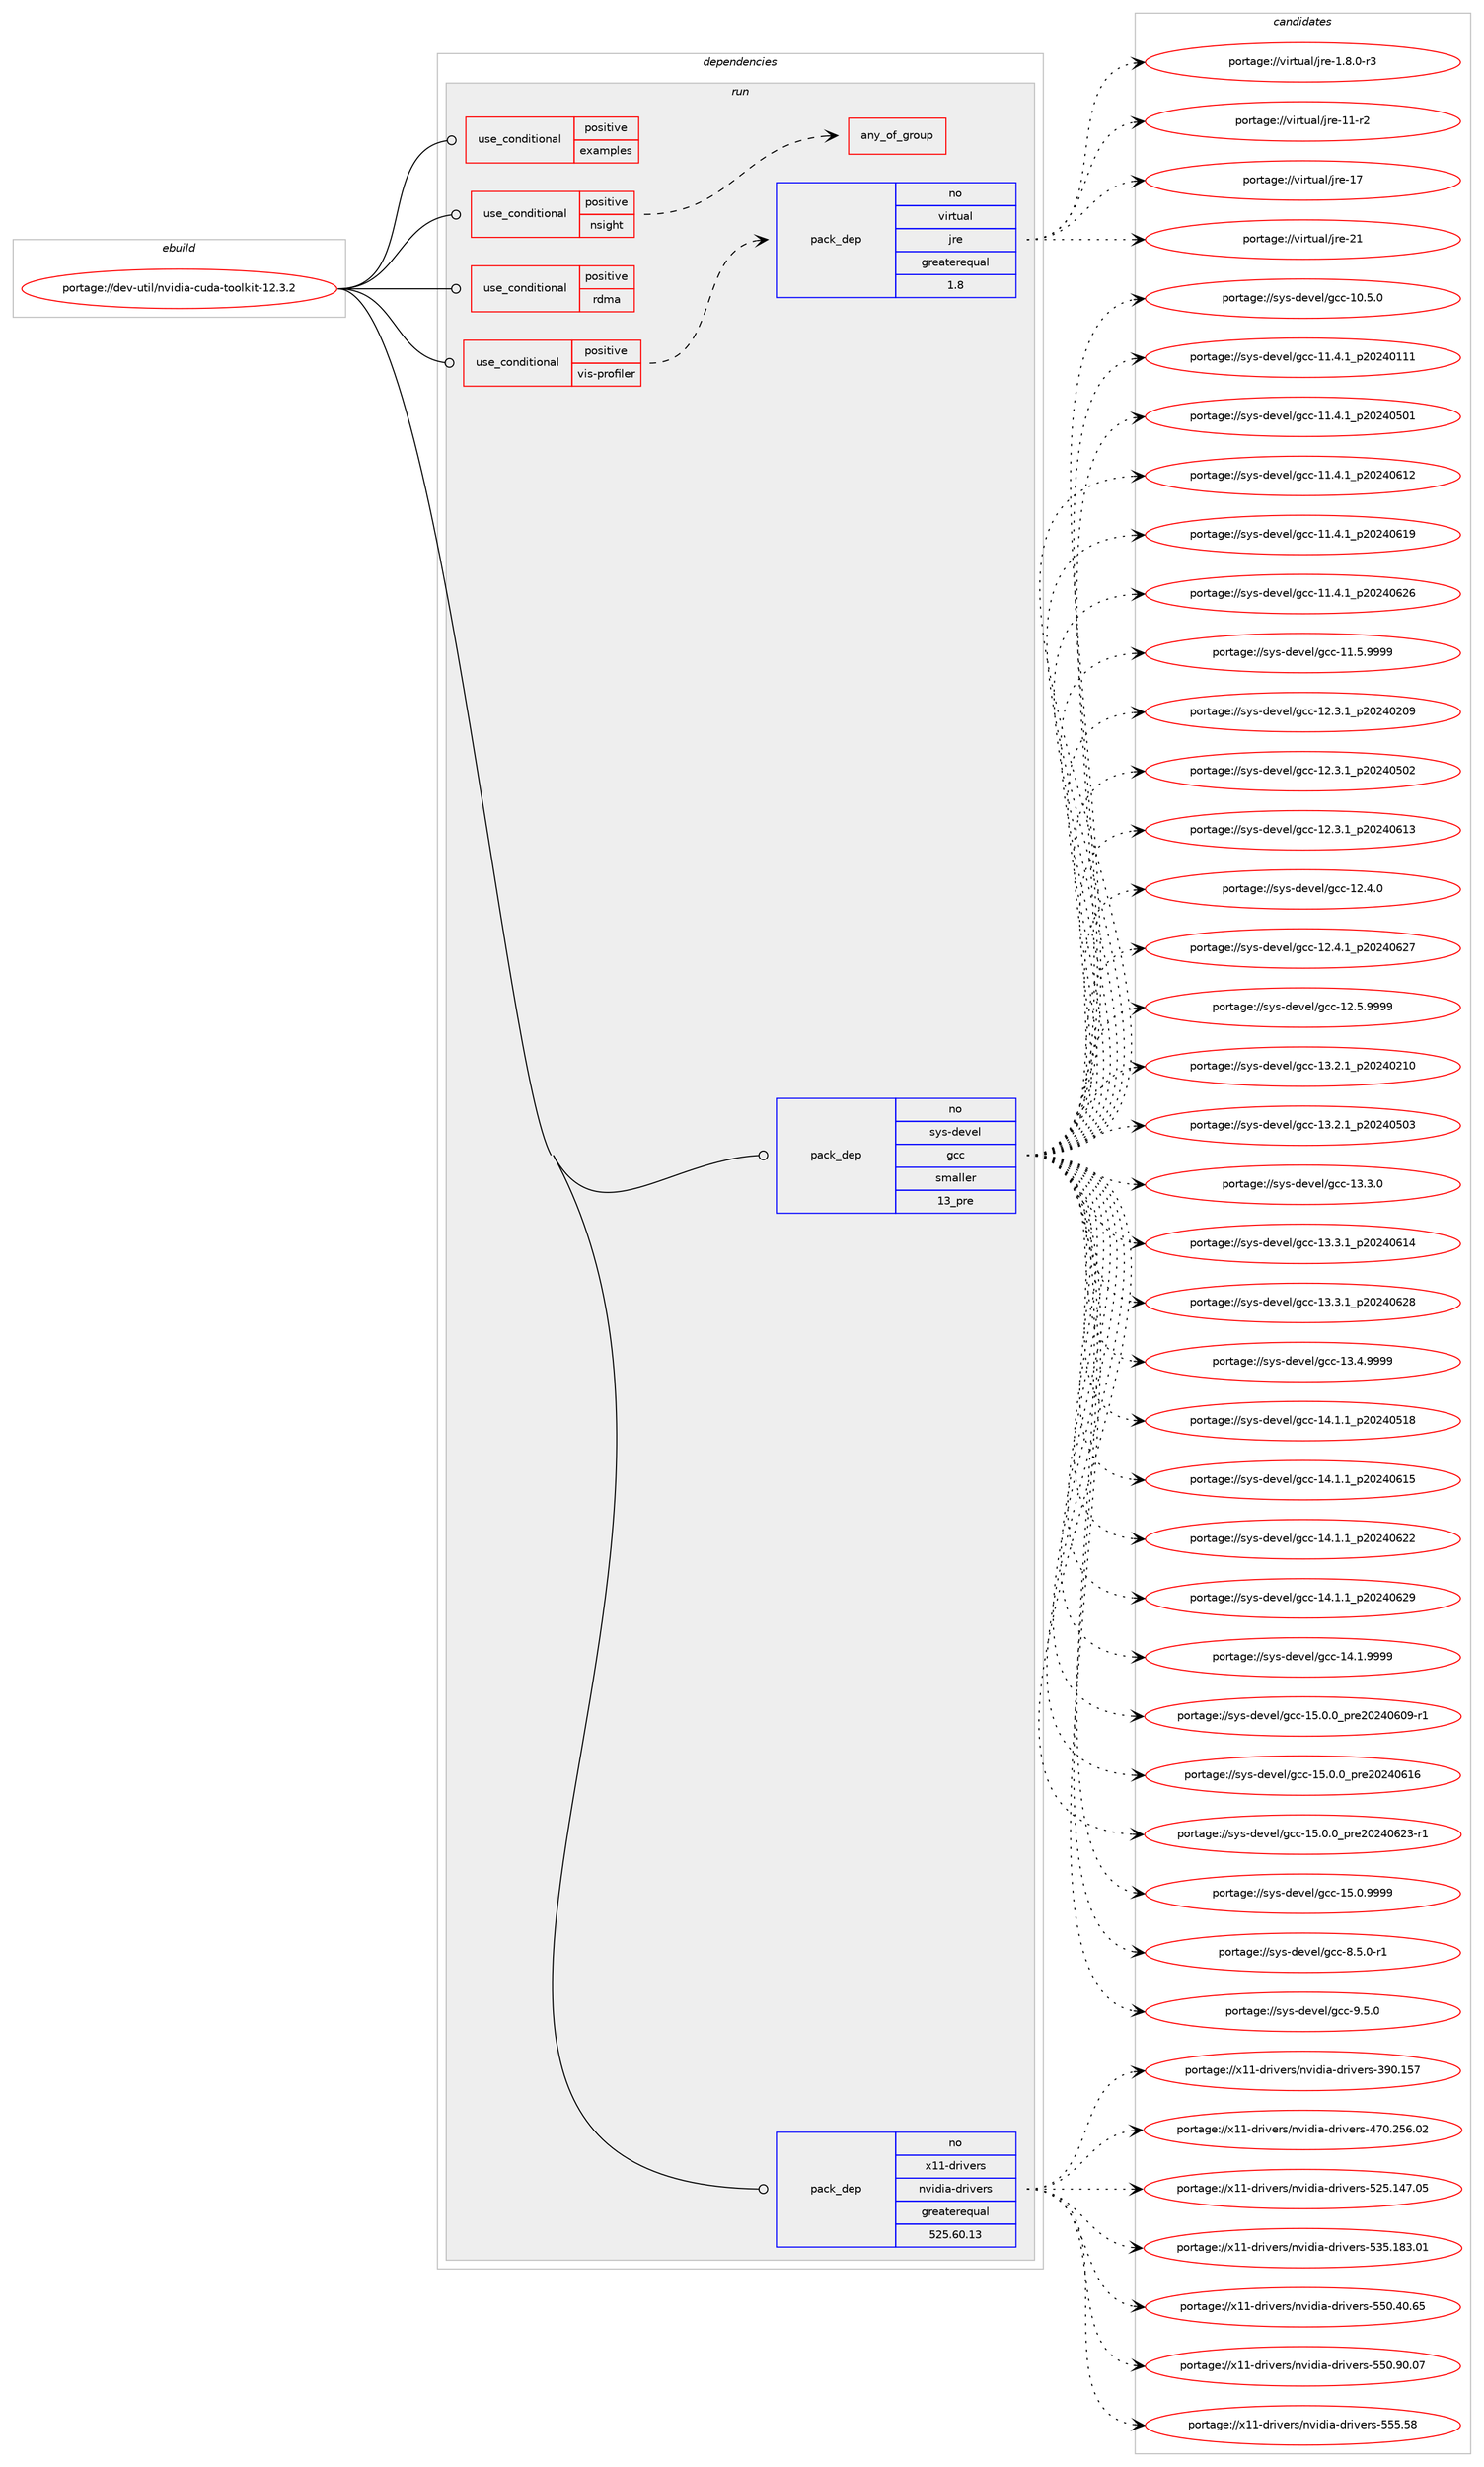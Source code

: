 digraph prolog {

# *************
# Graph options
# *************

newrank=true;
concentrate=true;
compound=true;
graph [rankdir=LR,fontname=Helvetica,fontsize=10,ranksep=1.5];#, ranksep=2.5, nodesep=0.2];
edge  [arrowhead=vee];
node  [fontname=Helvetica,fontsize=10];

# **********
# The ebuild
# **********

subgraph cluster_leftcol {
color=gray;
rank=same;
label=<<i>ebuild</i>>;
id [label="portage://dev-util/nvidia-cuda-toolkit-12.3.2", color=red, width=4, href="../dev-util/nvidia-cuda-toolkit-12.3.2.svg"];
}

# ****************
# The dependencies
# ****************

subgraph cluster_midcol {
color=gray;
label=<<i>dependencies</i>>;
subgraph cluster_compile {
fillcolor="#eeeeee";
style=filled;
label=<<i>compile</i>>;
}
subgraph cluster_compileandrun {
fillcolor="#eeeeee";
style=filled;
label=<<i>compile and run</i>>;
}
subgraph cluster_run {
fillcolor="#eeeeee";
style=filled;
label=<<i>run</i>>;
subgraph cond59614 {
dependency111081 [label=<<TABLE BORDER="0" CELLBORDER="1" CELLSPACING="0" CELLPADDING="4"><TR><TD ROWSPAN="3" CELLPADDING="10">use_conditional</TD></TR><TR><TD>positive</TD></TR><TR><TD>examples</TD></TR></TABLE>>, shape=none, color=red];
# *** BEGIN UNKNOWN DEPENDENCY TYPE (TODO) ***
# dependency111081 -> package_dependency(portage://dev-util/nvidia-cuda-toolkit-12.3.2,run,no,media-libs,freeglut,none,[,,],[],[])
# *** END UNKNOWN DEPENDENCY TYPE (TODO) ***

# *** BEGIN UNKNOWN DEPENDENCY TYPE (TODO) ***
# dependency111081 -> package_dependency(portage://dev-util/nvidia-cuda-toolkit-12.3.2,run,no,media-libs,glu,none,[,,],[],[])
# *** END UNKNOWN DEPENDENCY TYPE (TODO) ***

}
id:e -> dependency111081:w [weight=20,style="solid",arrowhead="odot"];
subgraph cond59615 {
dependency111082 [label=<<TABLE BORDER="0" CELLBORDER="1" CELLSPACING="0" CELLPADDING="4"><TR><TD ROWSPAN="3" CELLPADDING="10">use_conditional</TD></TR><TR><TD>positive</TD></TR><TR><TD>nsight</TD></TR></TABLE>>, shape=none, color=red];
# *** BEGIN UNKNOWN DEPENDENCY TYPE (TODO) ***
# dependency111082 -> package_dependency(portage://dev-util/nvidia-cuda-toolkit-12.3.2,run,no,dev-libs,libpfm,none,[,,],[],[])
# *** END UNKNOWN DEPENDENCY TYPE (TODO) ***

# *** BEGIN UNKNOWN DEPENDENCY TYPE (TODO) ***
# dependency111082 -> package_dependency(portage://dev-util/nvidia-cuda-toolkit-12.3.2,run,no,dev-libs,wayland,none,[,,],[],[])
# *** END UNKNOWN DEPENDENCY TYPE (TODO) ***

# *** BEGIN UNKNOWN DEPENDENCY TYPE (TODO) ***
# dependency111082 -> package_dependency(portage://dev-util/nvidia-cuda-toolkit-12.3.2,run,no,dev-qt,qtwayland,none,[,,],[slot(6)],[])
# *** END UNKNOWN DEPENDENCY TYPE (TODO) ***

subgraph any1276 {
dependency111083 [label=<<TABLE BORDER="0" CELLBORDER="1" CELLSPACING="0" CELLPADDING="4"><TR><TD CELLPADDING="10">any_of_group</TD></TR></TABLE>>, shape=none, color=red];# *** BEGIN UNKNOWN DEPENDENCY TYPE (TODO) ***
# dependency111083 -> package_dependency(portage://dev-util/nvidia-cuda-toolkit-12.3.2,run,no,dev-libs,openssl-compat,none,[,,],[slot(1.1.1)],[])
# *** END UNKNOWN DEPENDENCY TYPE (TODO) ***

# *** BEGIN UNKNOWN DEPENDENCY TYPE (TODO) ***
# dependency111083 -> package_dependency(portage://dev-util/nvidia-cuda-toolkit-12.3.2,run,no,dev-libs,openssl,none,[,,],[slot(0),subslot(1.1)],[])
# *** END UNKNOWN DEPENDENCY TYPE (TODO) ***

}
dependency111082:e -> dependency111083:w [weight=20,style="dashed",arrowhead="vee"];
# *** BEGIN UNKNOWN DEPENDENCY TYPE (TODO) ***
# dependency111082 -> package_dependency(portage://dev-util/nvidia-cuda-toolkit-12.3.2,run,no,media-libs,tiff-compat,none,[,,],[slot(4)],[])
# *** END UNKNOWN DEPENDENCY TYPE (TODO) ***

# *** BEGIN UNKNOWN DEPENDENCY TYPE (TODO) ***
# dependency111082 -> package_dependency(portage://dev-util/nvidia-cuda-toolkit-12.3.2,run,no,sys-libs,zlib,none,[,,],[],[])
# *** END UNKNOWN DEPENDENCY TYPE (TODO) ***

}
id:e -> dependency111082:w [weight=20,style="solid",arrowhead="odot"];
subgraph cond59616 {
dependency111084 [label=<<TABLE BORDER="0" CELLBORDER="1" CELLSPACING="0" CELLPADDING="4"><TR><TD ROWSPAN="3" CELLPADDING="10">use_conditional</TD></TR><TR><TD>positive</TD></TR><TR><TD>rdma</TD></TR></TABLE>>, shape=none, color=red];
# *** BEGIN UNKNOWN DEPENDENCY TYPE (TODO) ***
# dependency111084 -> package_dependency(portage://dev-util/nvidia-cuda-toolkit-12.3.2,run,no,sys-cluster,rdma-core,none,[,,],[],[])
# *** END UNKNOWN DEPENDENCY TYPE (TODO) ***

}
id:e -> dependency111084:w [weight=20,style="solid",arrowhead="odot"];
subgraph cond59617 {
dependency111085 [label=<<TABLE BORDER="0" CELLBORDER="1" CELLSPACING="0" CELLPADDING="4"><TR><TD ROWSPAN="3" CELLPADDING="10">use_conditional</TD></TR><TR><TD>positive</TD></TR><TR><TD>vis-profiler</TD></TR></TABLE>>, shape=none, color=red];
subgraph pack50049 {
dependency111086 [label=<<TABLE BORDER="0" CELLBORDER="1" CELLSPACING="0" CELLPADDING="4" WIDTH="220"><TR><TD ROWSPAN="6" CELLPADDING="30">pack_dep</TD></TR><TR><TD WIDTH="110">no</TD></TR><TR><TD>virtual</TD></TR><TR><TD>jre</TD></TR><TR><TD>greaterequal</TD></TR><TR><TD>1.8</TD></TR></TABLE>>, shape=none, color=blue];
}
dependency111085:e -> dependency111086:w [weight=20,style="dashed",arrowhead="vee"];
}
id:e -> dependency111085:w [weight=20,style="solid",arrowhead="odot"];
subgraph pack50050 {
dependency111087 [label=<<TABLE BORDER="0" CELLBORDER="1" CELLSPACING="0" CELLPADDING="4" WIDTH="220"><TR><TD ROWSPAN="6" CELLPADDING="30">pack_dep</TD></TR><TR><TD WIDTH="110">no</TD></TR><TR><TD>sys-devel</TD></TR><TR><TD>gcc</TD></TR><TR><TD>smaller</TD></TR><TR><TD>13_pre</TD></TR></TABLE>>, shape=none, color=blue];
}
id:e -> dependency111087:w [weight=20,style="solid",arrowhead="odot"];
subgraph pack50051 {
dependency111088 [label=<<TABLE BORDER="0" CELLBORDER="1" CELLSPACING="0" CELLPADDING="4" WIDTH="220"><TR><TD ROWSPAN="6" CELLPADDING="30">pack_dep</TD></TR><TR><TD WIDTH="110">no</TD></TR><TR><TD>x11-drivers</TD></TR><TR><TD>nvidia-drivers</TD></TR><TR><TD>greaterequal</TD></TR><TR><TD>525.60.13</TD></TR></TABLE>>, shape=none, color=blue];
}
id:e -> dependency111088:w [weight=20,style="solid",arrowhead="odot"];
}
}

# **************
# The candidates
# **************

subgraph cluster_choices {
rank=same;
color=gray;
label=<<i>candidates</i>>;

subgraph choice50049 {
color=black;
nodesep=1;
choice11810511411611797108471061141014549465646484511451 [label="portage://virtual/jre-1.8.0-r3", color=red, width=4,href="../virtual/jre-1.8.0-r3.svg"];
choice11810511411611797108471061141014549494511450 [label="portage://virtual/jre-11-r2", color=red, width=4,href="../virtual/jre-11-r2.svg"];
choice1181051141161179710847106114101454955 [label="portage://virtual/jre-17", color=red, width=4,href="../virtual/jre-17.svg"];
choice1181051141161179710847106114101455049 [label="portage://virtual/jre-21", color=red, width=4,href="../virtual/jre-21.svg"];
dependency111086:e -> choice11810511411611797108471061141014549465646484511451:w [style=dotted,weight="100"];
dependency111086:e -> choice11810511411611797108471061141014549494511450:w [style=dotted,weight="100"];
dependency111086:e -> choice1181051141161179710847106114101454955:w [style=dotted,weight="100"];
dependency111086:e -> choice1181051141161179710847106114101455049:w [style=dotted,weight="100"];
}
subgraph choice50050 {
color=black;
nodesep=1;
choice1151211154510010111810110847103999945494846534648 [label="portage://sys-devel/gcc-10.5.0", color=red, width=4,href="../sys-devel/gcc-10.5.0.svg"];
choice1151211154510010111810110847103999945494946524649951125048505248494949 [label="portage://sys-devel/gcc-11.4.1_p20240111", color=red, width=4,href="../sys-devel/gcc-11.4.1_p20240111.svg"];
choice1151211154510010111810110847103999945494946524649951125048505248534849 [label="portage://sys-devel/gcc-11.4.1_p20240501", color=red, width=4,href="../sys-devel/gcc-11.4.1_p20240501.svg"];
choice1151211154510010111810110847103999945494946524649951125048505248544950 [label="portage://sys-devel/gcc-11.4.1_p20240612", color=red, width=4,href="../sys-devel/gcc-11.4.1_p20240612.svg"];
choice1151211154510010111810110847103999945494946524649951125048505248544957 [label="portage://sys-devel/gcc-11.4.1_p20240619", color=red, width=4,href="../sys-devel/gcc-11.4.1_p20240619.svg"];
choice1151211154510010111810110847103999945494946524649951125048505248545054 [label="portage://sys-devel/gcc-11.4.1_p20240626", color=red, width=4,href="../sys-devel/gcc-11.4.1_p20240626.svg"];
choice1151211154510010111810110847103999945494946534657575757 [label="portage://sys-devel/gcc-11.5.9999", color=red, width=4,href="../sys-devel/gcc-11.5.9999.svg"];
choice1151211154510010111810110847103999945495046514649951125048505248504857 [label="portage://sys-devel/gcc-12.3.1_p20240209", color=red, width=4,href="../sys-devel/gcc-12.3.1_p20240209.svg"];
choice1151211154510010111810110847103999945495046514649951125048505248534850 [label="portage://sys-devel/gcc-12.3.1_p20240502", color=red, width=4,href="../sys-devel/gcc-12.3.1_p20240502.svg"];
choice1151211154510010111810110847103999945495046514649951125048505248544951 [label="portage://sys-devel/gcc-12.3.1_p20240613", color=red, width=4,href="../sys-devel/gcc-12.3.1_p20240613.svg"];
choice1151211154510010111810110847103999945495046524648 [label="portage://sys-devel/gcc-12.4.0", color=red, width=4,href="../sys-devel/gcc-12.4.0.svg"];
choice1151211154510010111810110847103999945495046524649951125048505248545055 [label="portage://sys-devel/gcc-12.4.1_p20240627", color=red, width=4,href="../sys-devel/gcc-12.4.1_p20240627.svg"];
choice1151211154510010111810110847103999945495046534657575757 [label="portage://sys-devel/gcc-12.5.9999", color=red, width=4,href="../sys-devel/gcc-12.5.9999.svg"];
choice1151211154510010111810110847103999945495146504649951125048505248504948 [label="portage://sys-devel/gcc-13.2.1_p20240210", color=red, width=4,href="../sys-devel/gcc-13.2.1_p20240210.svg"];
choice1151211154510010111810110847103999945495146504649951125048505248534851 [label="portage://sys-devel/gcc-13.2.1_p20240503", color=red, width=4,href="../sys-devel/gcc-13.2.1_p20240503.svg"];
choice1151211154510010111810110847103999945495146514648 [label="portage://sys-devel/gcc-13.3.0", color=red, width=4,href="../sys-devel/gcc-13.3.0.svg"];
choice1151211154510010111810110847103999945495146514649951125048505248544952 [label="portage://sys-devel/gcc-13.3.1_p20240614", color=red, width=4,href="../sys-devel/gcc-13.3.1_p20240614.svg"];
choice1151211154510010111810110847103999945495146514649951125048505248545056 [label="portage://sys-devel/gcc-13.3.1_p20240628", color=red, width=4,href="../sys-devel/gcc-13.3.1_p20240628.svg"];
choice1151211154510010111810110847103999945495146524657575757 [label="portage://sys-devel/gcc-13.4.9999", color=red, width=4,href="../sys-devel/gcc-13.4.9999.svg"];
choice1151211154510010111810110847103999945495246494649951125048505248534956 [label="portage://sys-devel/gcc-14.1.1_p20240518", color=red, width=4,href="../sys-devel/gcc-14.1.1_p20240518.svg"];
choice1151211154510010111810110847103999945495246494649951125048505248544953 [label="portage://sys-devel/gcc-14.1.1_p20240615", color=red, width=4,href="../sys-devel/gcc-14.1.1_p20240615.svg"];
choice1151211154510010111810110847103999945495246494649951125048505248545050 [label="portage://sys-devel/gcc-14.1.1_p20240622", color=red, width=4,href="../sys-devel/gcc-14.1.1_p20240622.svg"];
choice1151211154510010111810110847103999945495246494649951125048505248545057 [label="portage://sys-devel/gcc-14.1.1_p20240629", color=red, width=4,href="../sys-devel/gcc-14.1.1_p20240629.svg"];
choice1151211154510010111810110847103999945495246494657575757 [label="portage://sys-devel/gcc-14.1.9999", color=red, width=4,href="../sys-devel/gcc-14.1.9999.svg"];
choice11512111545100101118101108471039999454953464846489511211410150485052485448574511449 [label="portage://sys-devel/gcc-15.0.0_pre20240609-r1", color=red, width=4,href="../sys-devel/gcc-15.0.0_pre20240609-r1.svg"];
choice1151211154510010111810110847103999945495346484648951121141015048505248544954 [label="portage://sys-devel/gcc-15.0.0_pre20240616", color=red, width=4,href="../sys-devel/gcc-15.0.0_pre20240616.svg"];
choice11512111545100101118101108471039999454953464846489511211410150485052485450514511449 [label="portage://sys-devel/gcc-15.0.0_pre20240623-r1", color=red, width=4,href="../sys-devel/gcc-15.0.0_pre20240623-r1.svg"];
choice1151211154510010111810110847103999945495346484657575757 [label="portage://sys-devel/gcc-15.0.9999", color=red, width=4,href="../sys-devel/gcc-15.0.9999.svg"];
choice115121115451001011181011084710399994556465346484511449 [label="portage://sys-devel/gcc-8.5.0-r1", color=red, width=4,href="../sys-devel/gcc-8.5.0-r1.svg"];
choice11512111545100101118101108471039999455746534648 [label="portage://sys-devel/gcc-9.5.0", color=red, width=4,href="../sys-devel/gcc-9.5.0.svg"];
dependency111087:e -> choice1151211154510010111810110847103999945494846534648:w [style=dotted,weight="100"];
dependency111087:e -> choice1151211154510010111810110847103999945494946524649951125048505248494949:w [style=dotted,weight="100"];
dependency111087:e -> choice1151211154510010111810110847103999945494946524649951125048505248534849:w [style=dotted,weight="100"];
dependency111087:e -> choice1151211154510010111810110847103999945494946524649951125048505248544950:w [style=dotted,weight="100"];
dependency111087:e -> choice1151211154510010111810110847103999945494946524649951125048505248544957:w [style=dotted,weight="100"];
dependency111087:e -> choice1151211154510010111810110847103999945494946524649951125048505248545054:w [style=dotted,weight="100"];
dependency111087:e -> choice1151211154510010111810110847103999945494946534657575757:w [style=dotted,weight="100"];
dependency111087:e -> choice1151211154510010111810110847103999945495046514649951125048505248504857:w [style=dotted,weight="100"];
dependency111087:e -> choice1151211154510010111810110847103999945495046514649951125048505248534850:w [style=dotted,weight="100"];
dependency111087:e -> choice1151211154510010111810110847103999945495046514649951125048505248544951:w [style=dotted,weight="100"];
dependency111087:e -> choice1151211154510010111810110847103999945495046524648:w [style=dotted,weight="100"];
dependency111087:e -> choice1151211154510010111810110847103999945495046524649951125048505248545055:w [style=dotted,weight="100"];
dependency111087:e -> choice1151211154510010111810110847103999945495046534657575757:w [style=dotted,weight="100"];
dependency111087:e -> choice1151211154510010111810110847103999945495146504649951125048505248504948:w [style=dotted,weight="100"];
dependency111087:e -> choice1151211154510010111810110847103999945495146504649951125048505248534851:w [style=dotted,weight="100"];
dependency111087:e -> choice1151211154510010111810110847103999945495146514648:w [style=dotted,weight="100"];
dependency111087:e -> choice1151211154510010111810110847103999945495146514649951125048505248544952:w [style=dotted,weight="100"];
dependency111087:e -> choice1151211154510010111810110847103999945495146514649951125048505248545056:w [style=dotted,weight="100"];
dependency111087:e -> choice1151211154510010111810110847103999945495146524657575757:w [style=dotted,weight="100"];
dependency111087:e -> choice1151211154510010111810110847103999945495246494649951125048505248534956:w [style=dotted,weight="100"];
dependency111087:e -> choice1151211154510010111810110847103999945495246494649951125048505248544953:w [style=dotted,weight="100"];
dependency111087:e -> choice1151211154510010111810110847103999945495246494649951125048505248545050:w [style=dotted,weight="100"];
dependency111087:e -> choice1151211154510010111810110847103999945495246494649951125048505248545057:w [style=dotted,weight="100"];
dependency111087:e -> choice1151211154510010111810110847103999945495246494657575757:w [style=dotted,weight="100"];
dependency111087:e -> choice11512111545100101118101108471039999454953464846489511211410150485052485448574511449:w [style=dotted,weight="100"];
dependency111087:e -> choice1151211154510010111810110847103999945495346484648951121141015048505248544954:w [style=dotted,weight="100"];
dependency111087:e -> choice11512111545100101118101108471039999454953464846489511211410150485052485450514511449:w [style=dotted,weight="100"];
dependency111087:e -> choice1151211154510010111810110847103999945495346484657575757:w [style=dotted,weight="100"];
dependency111087:e -> choice115121115451001011181011084710399994556465346484511449:w [style=dotted,weight="100"];
dependency111087:e -> choice11512111545100101118101108471039999455746534648:w [style=dotted,weight="100"];
}
subgraph choice50051 {
color=black;
nodesep=1;
choice1204949451001141051181011141154711011810510010597451001141051181011141154551574846495355 [label="portage://x11-drivers/nvidia-drivers-390.157", color=red, width=4,href="../x11-drivers/nvidia-drivers-390.157.svg"];
choice1204949451001141051181011141154711011810510010597451001141051181011141154552554846505354464850 [label="portage://x11-drivers/nvidia-drivers-470.256.02", color=red, width=4,href="../x11-drivers/nvidia-drivers-470.256.02.svg"];
choice1204949451001141051181011141154711011810510010597451001141051181011141154553505346495255464853 [label="portage://x11-drivers/nvidia-drivers-525.147.05", color=red, width=4,href="../x11-drivers/nvidia-drivers-525.147.05.svg"];
choice1204949451001141051181011141154711011810510010597451001141051181011141154553515346495651464849 [label="portage://x11-drivers/nvidia-drivers-535.183.01", color=red, width=4,href="../x11-drivers/nvidia-drivers-535.183.01.svg"];
choice12049494510011410511810111411547110118105100105974510011410511810111411545535348465248465453 [label="portage://x11-drivers/nvidia-drivers-550.40.65", color=red, width=4,href="../x11-drivers/nvidia-drivers-550.40.65.svg"];
choice12049494510011410511810111411547110118105100105974510011410511810111411545535348465748464855 [label="portage://x11-drivers/nvidia-drivers-550.90.07", color=red, width=4,href="../x11-drivers/nvidia-drivers-550.90.07.svg"];
choice12049494510011410511810111411547110118105100105974510011410511810111411545535353465356 [label="portage://x11-drivers/nvidia-drivers-555.58", color=red, width=4,href="../x11-drivers/nvidia-drivers-555.58.svg"];
dependency111088:e -> choice1204949451001141051181011141154711011810510010597451001141051181011141154551574846495355:w [style=dotted,weight="100"];
dependency111088:e -> choice1204949451001141051181011141154711011810510010597451001141051181011141154552554846505354464850:w [style=dotted,weight="100"];
dependency111088:e -> choice1204949451001141051181011141154711011810510010597451001141051181011141154553505346495255464853:w [style=dotted,weight="100"];
dependency111088:e -> choice1204949451001141051181011141154711011810510010597451001141051181011141154553515346495651464849:w [style=dotted,weight="100"];
dependency111088:e -> choice12049494510011410511810111411547110118105100105974510011410511810111411545535348465248465453:w [style=dotted,weight="100"];
dependency111088:e -> choice12049494510011410511810111411547110118105100105974510011410511810111411545535348465748464855:w [style=dotted,weight="100"];
dependency111088:e -> choice12049494510011410511810111411547110118105100105974510011410511810111411545535353465356:w [style=dotted,weight="100"];
}
}

}
